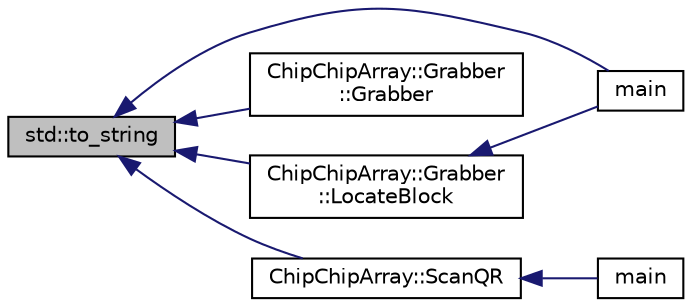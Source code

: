 digraph "std::to_string"
{
  edge [fontname="Helvetica",fontsize="10",labelfontname="Helvetica",labelfontsize="10"];
  node [fontname="Helvetica",fontsize="10",shape=record];
  rankdir="LR";
  Node1 [label="std::to_string",height=0.2,width=0.4,color="black", fillcolor="grey75", style="filled", fontcolor="black"];
  Node1 -> Node2 [dir="back",color="midnightblue",fontsize="10",style="solid"];
  Node2 [label="main",height=0.2,width=0.4,color="black", fillcolor="white", style="filled",URL="$cv__test_8cpp.html#ae66f6b31b5ad750f1fe042a706a4e3d4"];
  Node1 -> Node3 [dir="back",color="midnightblue",fontsize="10",style="solid"];
  Node3 [label="ChipChipArray::Grabber\l::Grabber",height=0.2,width=0.4,color="black", fillcolor="white", style="filled",URL="$classChipChipArray_1_1Grabber.html#a7333f40c135fbe92d59651f75032b4e7"];
  Node1 -> Node4 [dir="back",color="midnightblue",fontsize="10",style="solid"];
  Node4 [label="ChipChipArray::Grabber\l::LocateBlock",height=0.2,width=0.4,color="black", fillcolor="white", style="filled",URL="$classChipChipArray_1_1Grabber.html#a86bc18ecf71c7ff4e324df0467af124a"];
  Node4 -> Node2 [dir="back",color="midnightblue",fontsize="10",style="solid"];
  Node1 -> Node5 [dir="back",color="midnightblue",fontsize="10",style="solid"];
  Node5 [label="ChipChipArray::ScanQR",height=0.2,width=0.4,color="black", fillcolor="white", style="filled",URL="$namespaceChipChipArray.html#a6c7465049b5d408e1a238b6d8ffa887d"];
  Node5 -> Node6 [dir="back",color="midnightblue",fontsize="10",style="solid"];
  Node6 [label="main",height=0.2,width=0.4,color="black", fillcolor="white", style="filled",URL="$qr__test_8cpp.html#ae66f6b31b5ad750f1fe042a706a4e3d4"];
}
